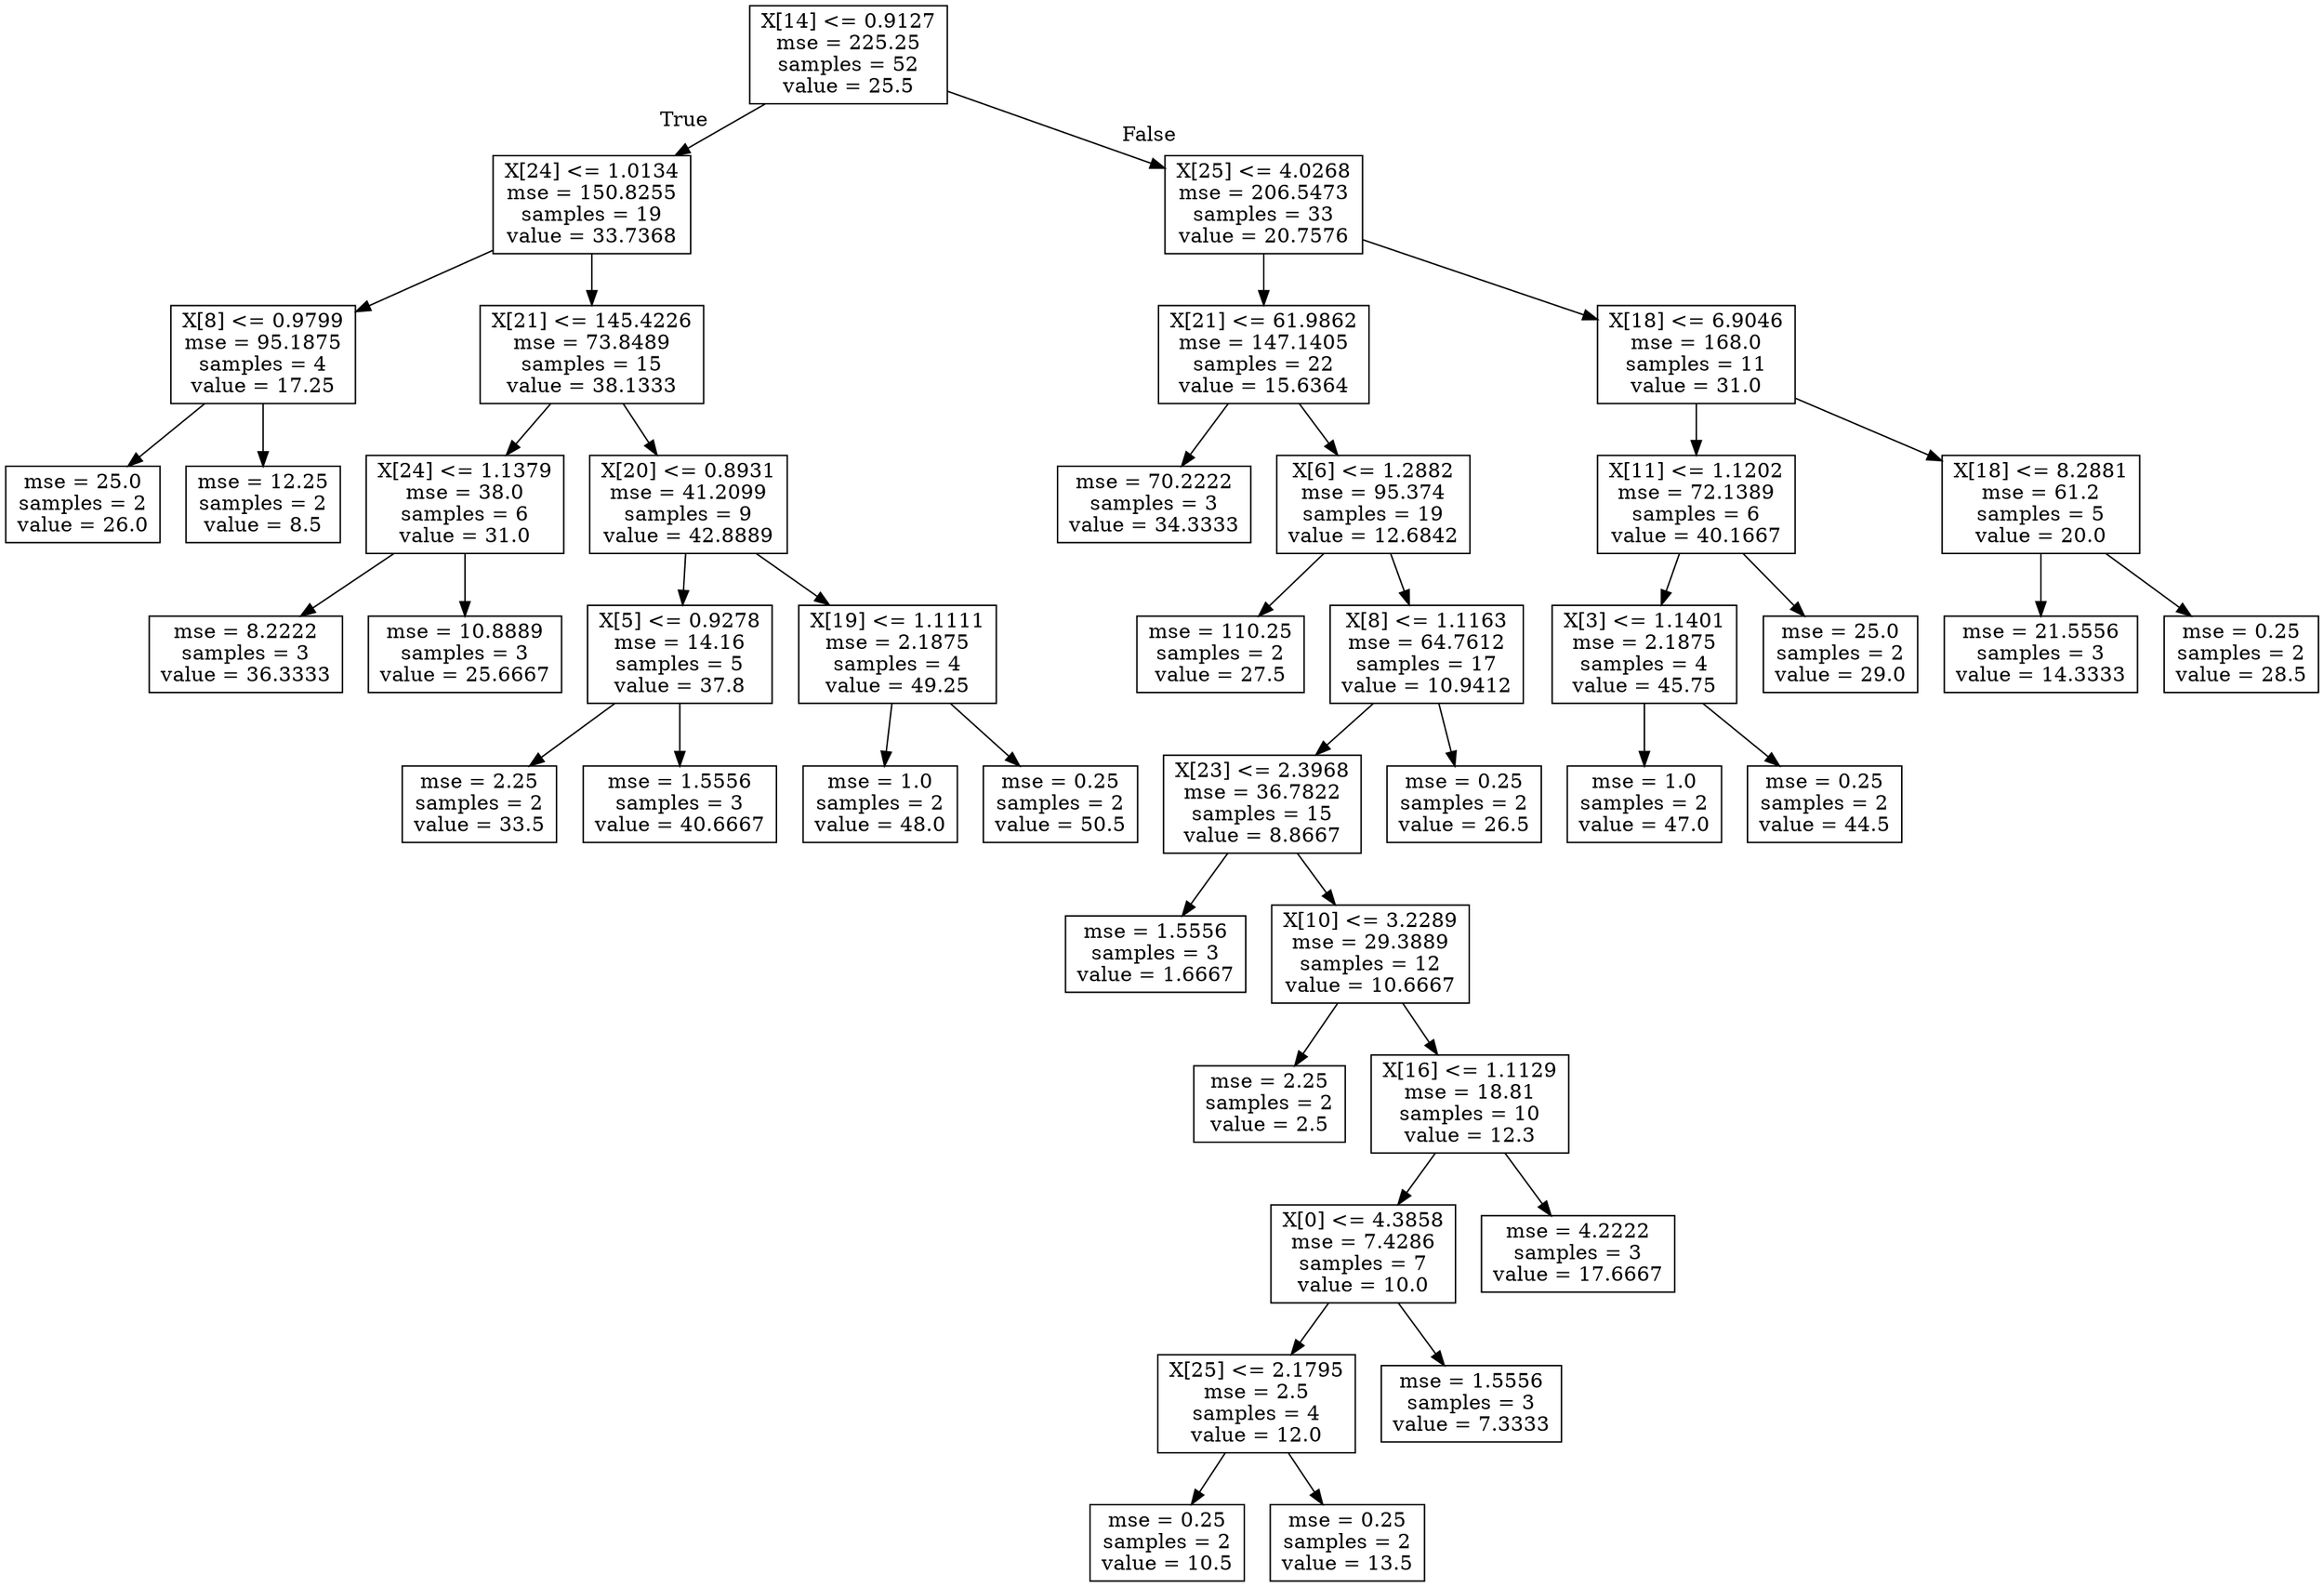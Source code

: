 digraph Tree {
node [shape=box] ;
0 [label="X[14] <= 0.9127\nmse = 225.25\nsamples = 52\nvalue = 25.5"] ;
1 [label="X[24] <= 1.0134\nmse = 150.8255\nsamples = 19\nvalue = 33.7368"] ;
0 -> 1 [labeldistance=2.5, labelangle=45, headlabel="True"] ;
2 [label="X[8] <= 0.9799\nmse = 95.1875\nsamples = 4\nvalue = 17.25"] ;
1 -> 2 ;
3 [label="mse = 25.0\nsamples = 2\nvalue = 26.0"] ;
2 -> 3 ;
4 [label="mse = 12.25\nsamples = 2\nvalue = 8.5"] ;
2 -> 4 ;
5 [label="X[21] <= 145.4226\nmse = 73.8489\nsamples = 15\nvalue = 38.1333"] ;
1 -> 5 ;
6 [label="X[24] <= 1.1379\nmse = 38.0\nsamples = 6\nvalue = 31.0"] ;
5 -> 6 ;
7 [label="mse = 8.2222\nsamples = 3\nvalue = 36.3333"] ;
6 -> 7 ;
8 [label="mse = 10.8889\nsamples = 3\nvalue = 25.6667"] ;
6 -> 8 ;
9 [label="X[20] <= 0.8931\nmse = 41.2099\nsamples = 9\nvalue = 42.8889"] ;
5 -> 9 ;
10 [label="X[5] <= 0.9278\nmse = 14.16\nsamples = 5\nvalue = 37.8"] ;
9 -> 10 ;
11 [label="mse = 2.25\nsamples = 2\nvalue = 33.5"] ;
10 -> 11 ;
12 [label="mse = 1.5556\nsamples = 3\nvalue = 40.6667"] ;
10 -> 12 ;
13 [label="X[19] <= 1.1111\nmse = 2.1875\nsamples = 4\nvalue = 49.25"] ;
9 -> 13 ;
14 [label="mse = 1.0\nsamples = 2\nvalue = 48.0"] ;
13 -> 14 ;
15 [label="mse = 0.25\nsamples = 2\nvalue = 50.5"] ;
13 -> 15 ;
16 [label="X[25] <= 4.0268\nmse = 206.5473\nsamples = 33\nvalue = 20.7576"] ;
0 -> 16 [labeldistance=2.5, labelangle=-45, headlabel="False"] ;
17 [label="X[21] <= 61.9862\nmse = 147.1405\nsamples = 22\nvalue = 15.6364"] ;
16 -> 17 ;
18 [label="mse = 70.2222\nsamples = 3\nvalue = 34.3333"] ;
17 -> 18 ;
19 [label="X[6] <= 1.2882\nmse = 95.374\nsamples = 19\nvalue = 12.6842"] ;
17 -> 19 ;
20 [label="mse = 110.25\nsamples = 2\nvalue = 27.5"] ;
19 -> 20 ;
21 [label="X[8] <= 1.1163\nmse = 64.7612\nsamples = 17\nvalue = 10.9412"] ;
19 -> 21 ;
22 [label="X[23] <= 2.3968\nmse = 36.7822\nsamples = 15\nvalue = 8.8667"] ;
21 -> 22 ;
23 [label="mse = 1.5556\nsamples = 3\nvalue = 1.6667"] ;
22 -> 23 ;
24 [label="X[10] <= 3.2289\nmse = 29.3889\nsamples = 12\nvalue = 10.6667"] ;
22 -> 24 ;
25 [label="mse = 2.25\nsamples = 2\nvalue = 2.5"] ;
24 -> 25 ;
26 [label="X[16] <= 1.1129\nmse = 18.81\nsamples = 10\nvalue = 12.3"] ;
24 -> 26 ;
27 [label="X[0] <= 4.3858\nmse = 7.4286\nsamples = 7\nvalue = 10.0"] ;
26 -> 27 ;
28 [label="X[25] <= 2.1795\nmse = 2.5\nsamples = 4\nvalue = 12.0"] ;
27 -> 28 ;
29 [label="mse = 0.25\nsamples = 2\nvalue = 10.5"] ;
28 -> 29 ;
30 [label="mse = 0.25\nsamples = 2\nvalue = 13.5"] ;
28 -> 30 ;
31 [label="mse = 1.5556\nsamples = 3\nvalue = 7.3333"] ;
27 -> 31 ;
32 [label="mse = 4.2222\nsamples = 3\nvalue = 17.6667"] ;
26 -> 32 ;
33 [label="mse = 0.25\nsamples = 2\nvalue = 26.5"] ;
21 -> 33 ;
34 [label="X[18] <= 6.9046\nmse = 168.0\nsamples = 11\nvalue = 31.0"] ;
16 -> 34 ;
35 [label="X[11] <= 1.1202\nmse = 72.1389\nsamples = 6\nvalue = 40.1667"] ;
34 -> 35 ;
36 [label="X[3] <= 1.1401\nmse = 2.1875\nsamples = 4\nvalue = 45.75"] ;
35 -> 36 ;
37 [label="mse = 1.0\nsamples = 2\nvalue = 47.0"] ;
36 -> 37 ;
38 [label="mse = 0.25\nsamples = 2\nvalue = 44.5"] ;
36 -> 38 ;
39 [label="mse = 25.0\nsamples = 2\nvalue = 29.0"] ;
35 -> 39 ;
40 [label="X[18] <= 8.2881\nmse = 61.2\nsamples = 5\nvalue = 20.0"] ;
34 -> 40 ;
41 [label="mse = 21.5556\nsamples = 3\nvalue = 14.3333"] ;
40 -> 41 ;
42 [label="mse = 0.25\nsamples = 2\nvalue = 28.5"] ;
40 -> 42 ;
}